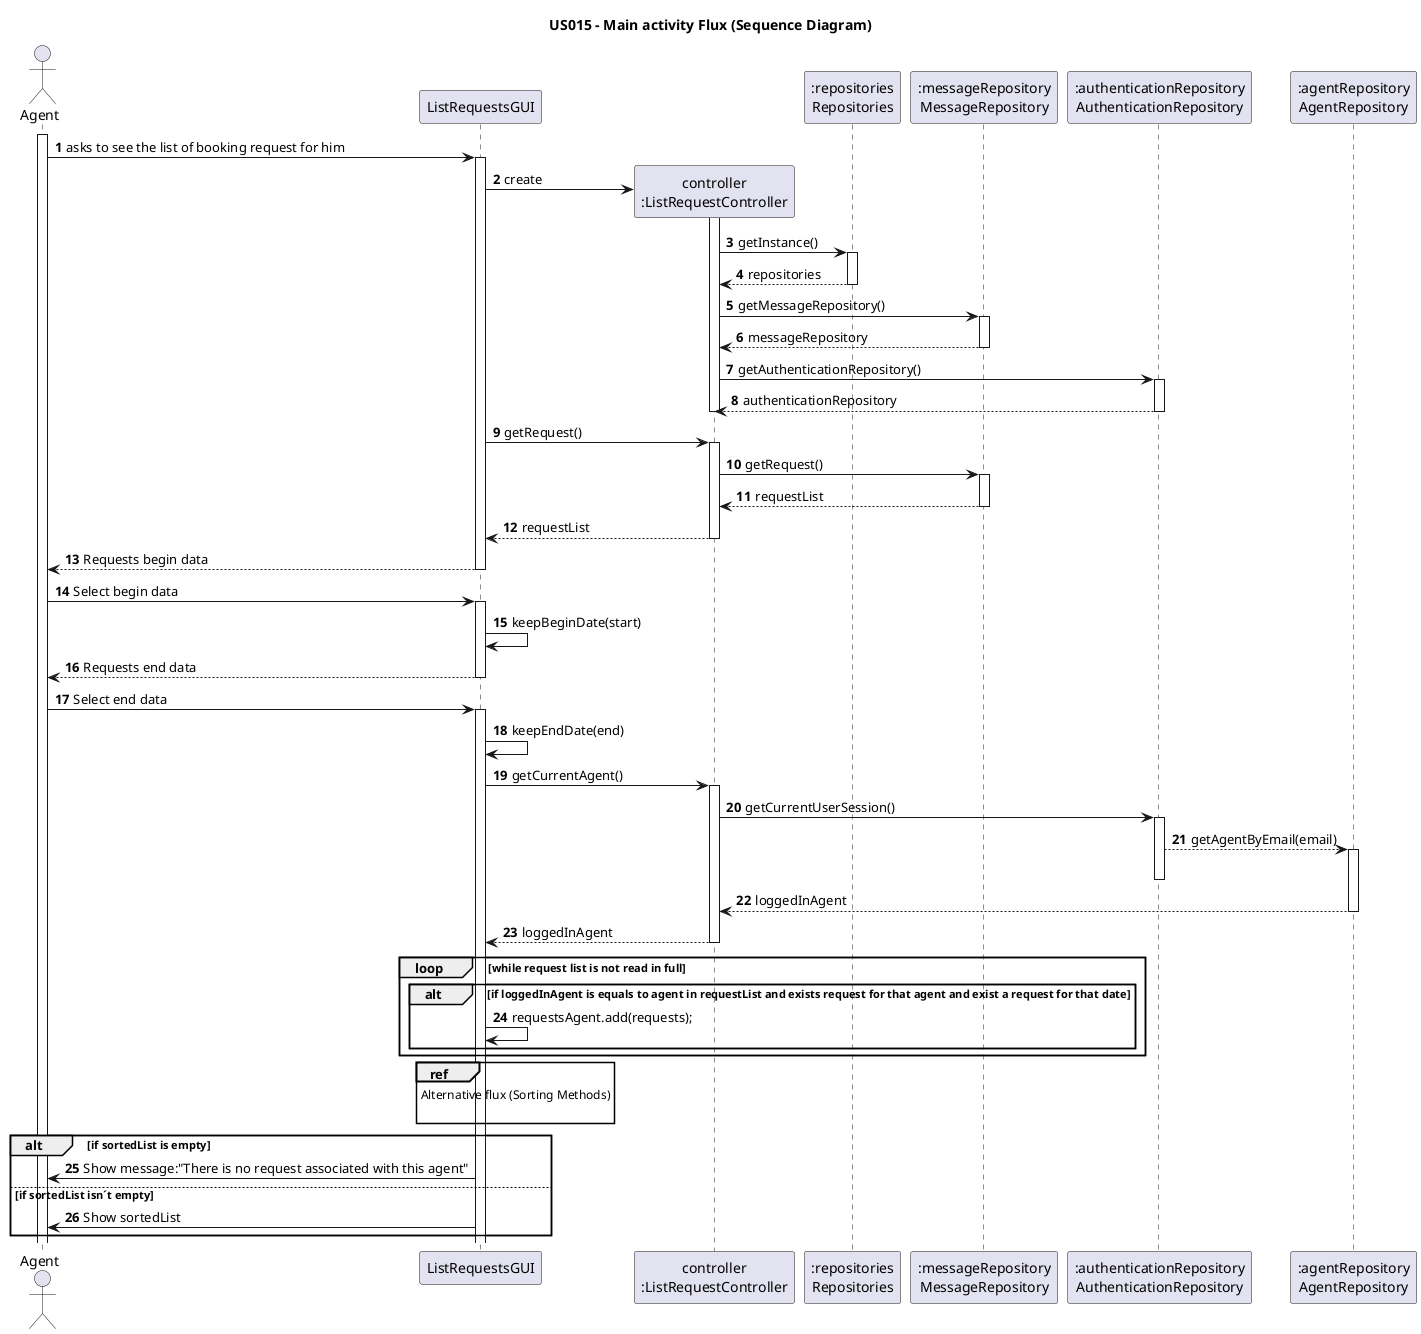 @startuml
autonumber
actor "Agent" as AGENT
participant "ListRequestsGUI" as UI
participant "controller\n:ListRequestController" as CTRL
participant ":repositories\nRepositories" as REPO
participant ":messageRepository\nMessageRepository" as REQREPO
participant ":authenticationRepository\nAuthenticationRepository" as AUTHREPO
participant ":agentRepository\nAgentRepository" as AGENTREPO

title "US015 - Main activity Flux (Sequence Diagram)"



activate AGENT

    AGENT -> UI : asks to see the list of booking request for him
    activate UI
    UI-> CTRL**: create
    activate CTRL

    CTRL -> REPO : getInstance()
    activate REPO

    REPO--> CTRL: repositories
    deactivate REPO

    CTRL -> REQREPO : getMessageRepository()
    activate REQREPO

    REQREPO --> CTRL : messageRepository
    deactivate REQREPO

    CTRL -> AUTHREPO : getAuthenticationRepository()
    activate AUTHREPO

    AUTHREPO --> CTRL : authenticationRepository
    deactivate AUTHREPO

    deactivate CTRL
     UI -> CTRL : getRequest()
       activate CTRL

       CTRL -> REQREPO : getRequest()
       activate REQREPO

       REQREPO --> CTRL : requestList
       deactivate REQREPO

       CTRL --> UI : requestList
       deactivate CTRL

    UI --> AGENT : Requests begin data
    deactivate UI


    AGENT -> UI : Select begin data
    activate UI

    UI -> UI : keepBeginDate(start)

    UI --> AGENT : Requests end data
    deactivate UI

    AGENT -> UI : Select end data
    activate UI

    UI -> UI : keepEndDate(end)

   UI -> CTRL : getCurrentAgent()
   activate CTRL

   CTRL -> AUTHREPO : getCurrentUserSession()
   activate AUTHREPO

   AUTHREPO --> AGENTREPO :getAgentByEmail(email)
   activate AGENTREPO

   deactivate AUTHREPO

   AGENTREPO --> CTRL : loggedInAgent
   deactivate AGENTREPO


   CTRL --> UI : loggedInAgent
   deactivate CTRL

   loop while request list is not read in full
   alt if loggedInAgent is equals to agent in requestList and exists request for that agent and exist a request for that date

   UI -> UI : requestsAgent.add(requests);

   end

   end
      ref over UI
   Alternative flux (Sorting Methods)

   end ref

   alt if sortedList is empty
   UI -> AGENT : Show message:"There is no request associated with this agent"


   else if sortedList isn´t empty
   UI -> AGENT : Show sortedList
   end

@enduml